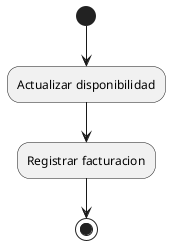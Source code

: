 @startuml realizar la venta del pasaje
(*) --> "Actualizar disponibilidad"
--> "Registrar facturacion"
--> (*)

@enduml
